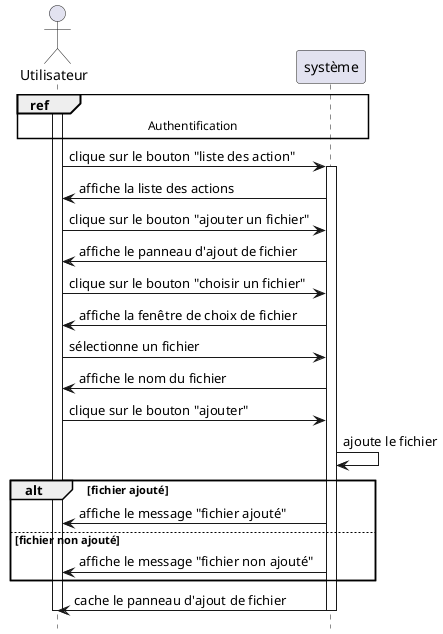 @startuml add_file

hide footbox


actor "Utilisateur" as user
participant "système" as system


ref over user, system : Authentification
activate user
user -> system : clique sur le bouton "liste des action"
activate system
system -> user : affiche la liste des actions
user -> system : clique sur le bouton "ajouter un fichier"
system -> user : affiche le panneau d'ajout de fichier
user -> system : clique sur le bouton "choisir un fichier"
system -> user : affiche la fenêtre de choix de fichier
user -> system : sélectionne un fichier
system -> user : affiche le nom du fichier
user -> system : clique sur le bouton "ajouter"
system -> system : ajoute le fichier
alt fichier ajouté
  system -> user : affiche le message "fichier ajouté"
else fichier non ajouté
  system -> user : affiche le message "fichier non ajouté"
end
system -> user : cache le panneau d'ajout de fichier
deactivate system
deactivate user